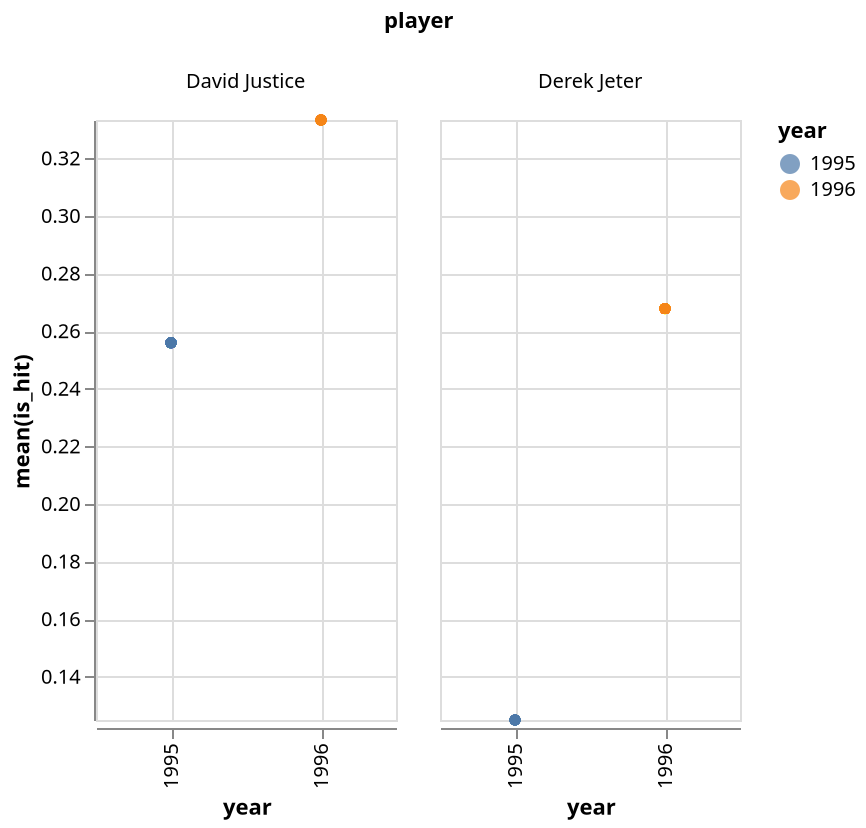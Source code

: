 {
  "$schema": "https://vega.github.io/schema/vega-lite/v5.json",
  "meta": {
    "axes": true,
    "description": "Plot mean is_hit of each group"
  },
  "data": {
    "values": [
      {
        "gemini_id": 1,
        "player": "David Justice",
        "year": "1995",
        "datamations_x": 1,
        "datamations_y": 0.256,
        "datamations_y_tooltip": 0.256
      },
      {
        "gemini_id": 2,
        "player": "David Justice",
        "year": "1995",
        "datamations_x": 1,
        "datamations_y": 0.256,
        "datamations_y_tooltip": 0.256
      },
      {
        "gemini_id": 3,
        "player": "David Justice",
        "year": "1995",
        "datamations_x": 1,
        "datamations_y": 0.256,
        "datamations_y_tooltip": 0.256
      },
      {
        "gemini_id": 4,
        "player": "David Justice",
        "year": "1995",
        "datamations_x": 1,
        "datamations_y": 0.256,
        "datamations_y_tooltip": 0.256
      },
      {
        "gemini_id": 5,
        "player": "David Justice",
        "year": "1995",
        "datamations_x": 1,
        "datamations_y": 0.256,
        "datamations_y_tooltip": 0.256
      },
      {
        "gemini_id": 6,
        "player": "David Justice",
        "year": "1995",
        "datamations_x": 1,
        "datamations_y": 0.256,
        "datamations_y_tooltip": 0.256
      },
      {
        "gemini_id": 7,
        "player": "David Justice",
        "year": "1995",
        "datamations_x": 1,
        "datamations_y": 0.256,
        "datamations_y_tooltip": 0.256
      },
      {
        "gemini_id": 8,
        "player": "David Justice",
        "year": "1995",
        "datamations_x": 1,
        "datamations_y": 0.256,
        "datamations_y_tooltip": 0.256
      },
      {
        "gemini_id": 9,
        "player": "David Justice",
        "year": "1995",
        "datamations_x": 1,
        "datamations_y": 0.256,
        "datamations_y_tooltip": 0.256
      },
      {
        "gemini_id": 10,
        "player": "David Justice",
        "year": "1995",
        "datamations_x": 1,
        "datamations_y": 0.256,
        "datamations_y_tooltip": 0.256
      },
      {
        "gemini_id": 11,
        "player": "David Justice",
        "year": "1995",
        "datamations_x": 1,
        "datamations_y": 0.256,
        "datamations_y_tooltip": 0.256
      },
      {
        "gemini_id": 12,
        "player": "David Justice",
        "year": "1995",
        "datamations_x": 1,
        "datamations_y": 0.256,
        "datamations_y_tooltip": 0.256
      },
      {
        "gemini_id": 13,
        "player": "David Justice",
        "year": "1995",
        "datamations_x": 1,
        "datamations_y": 0.256,
        "datamations_y_tooltip": 0.256
      },
      {
        "gemini_id": 14,
        "player": "David Justice",
        "year": "1995",
        "datamations_x": 1,
        "datamations_y": 0.256,
        "datamations_y_tooltip": 0.256
      },
      {
        "gemini_id": 15,
        "player": "David Justice",
        "year": "1995",
        "datamations_x": 1,
        "datamations_y": 0.256,
        "datamations_y_tooltip": 0.256
      },
      {
        "gemini_id": 16,
        "player": "David Justice",
        "year": "1995",
        "datamations_x": 1,
        "datamations_y": 0.256,
        "datamations_y_tooltip": 0.256
      },
      {
        "gemini_id": 17,
        "player": "David Justice",
        "year": "1995",
        "datamations_x": 1,
        "datamations_y": 0.256,
        "datamations_y_tooltip": 0.256
      },
      {
        "gemini_id": 18,
        "player": "David Justice",
        "year": "1995",
        "datamations_x": 1,
        "datamations_y": 0.256,
        "datamations_y_tooltip": 0.256
      },
      {
        "gemini_id": 19,
        "player": "David Justice",
        "year": "1995",
        "datamations_x": 1,
        "datamations_y": 0.256,
        "datamations_y_tooltip": 0.256
      },
      {
        "gemini_id": 20,
        "player": "David Justice",
        "year": "1995",
        "datamations_x": 1,
        "datamations_y": 0.256,
        "datamations_y_tooltip": 0.256
      },
      {
        "gemini_id": 21,
        "player": "David Justice",
        "year": "1995",
        "datamations_x": 1,
        "datamations_y": 0.256,
        "datamations_y_tooltip": 0.256
      },
      {
        "gemini_id": 22,
        "player": "David Justice",
        "year": "1995",
        "datamations_x": 1,
        "datamations_y": 0.256,
        "datamations_y_tooltip": 0.256
      },
      {
        "gemini_id": 23,
        "player": "David Justice",
        "year": "1995",
        "datamations_x": 1,
        "datamations_y": 0.256,
        "datamations_y_tooltip": 0.256
      },
      {
        "gemini_id": 24,
        "player": "David Justice",
        "year": "1995",
        "datamations_x": 1,
        "datamations_y": 0.256,
        "datamations_y_tooltip": 0.256
      },
      {
        "gemini_id": 25,
        "player": "David Justice",
        "year": "1995",
        "datamations_x": 1,
        "datamations_y": 0.256,
        "datamations_y_tooltip": 0.256
      },
      {
        "gemini_id": 26,
        "player": "David Justice",
        "year": "1995",
        "datamations_x": 1,
        "datamations_y": 0.256,
        "datamations_y_tooltip": 0.256
      },
      {
        "gemini_id": 27,
        "player": "David Justice",
        "year": "1995",
        "datamations_x": 1,
        "datamations_y": 0.256,
        "datamations_y_tooltip": 0.256
      },
      {
        "gemini_id": 28,
        "player": "David Justice",
        "year": "1995",
        "datamations_x": 1,
        "datamations_y": 0.256,
        "datamations_y_tooltip": 0.256
      },
      {
        "gemini_id": 29,
        "player": "David Justice",
        "year": "1995",
        "datamations_x": 1,
        "datamations_y": 0.256,
        "datamations_y_tooltip": 0.256
      },
      {
        "gemini_id": 30,
        "player": "David Justice",
        "year": "1995",
        "datamations_x": 1,
        "datamations_y": 0.256,
        "datamations_y_tooltip": 0.256
      },
      {
        "gemini_id": 31,
        "player": "David Justice",
        "year": "1995",
        "datamations_x": 1,
        "datamations_y": 0.256,
        "datamations_y_tooltip": 0.256
      },
      {
        "gemini_id": 32,
        "player": "David Justice",
        "year": "1995",
        "datamations_x": 1,
        "datamations_y": 0.256,
        "datamations_y_tooltip": 0.256
      },
      {
        "gemini_id": 33,
        "player": "David Justice",
        "year": "1995",
        "datamations_x": 1,
        "datamations_y": 0.256,
        "datamations_y_tooltip": 0.256
      },
      {
        "gemini_id": 34,
        "player": "David Justice",
        "year": "1995",
        "datamations_x": 1,
        "datamations_y": 0.256,
        "datamations_y_tooltip": 0.256
      },
      {
        "gemini_id": 35,
        "player": "David Justice",
        "year": "1995",
        "datamations_x": 1,
        "datamations_y": 0.256,
        "datamations_y_tooltip": 0.256
      },
      {
        "gemini_id": 36,
        "player": "David Justice",
        "year": "1995",
        "datamations_x": 1,
        "datamations_y": 0.256,
        "datamations_y_tooltip": 0.256
      },
      {
        "gemini_id": 37,
        "player": "David Justice",
        "year": "1995",
        "datamations_x": 1,
        "datamations_y": 0.256,
        "datamations_y_tooltip": 0.256
      },
      {
        "gemini_id": 38,
        "player": "David Justice",
        "year": "1995",
        "datamations_x": 1,
        "datamations_y": 0.256,
        "datamations_y_tooltip": 0.256
      },
      {
        "gemini_id": 39,
        "player": "David Justice",
        "year": "1995",
        "datamations_x": 1,
        "datamations_y": 0.256,
        "datamations_y_tooltip": 0.256
      },
      {
        "gemini_id": 40,
        "player": "David Justice",
        "year": "1995",
        "datamations_x": 1,
        "datamations_y": 0.256,
        "datamations_y_tooltip": 0.256
      },
      {
        "gemini_id": 41,
        "player": "David Justice",
        "year": "1995",
        "datamations_x": 1,
        "datamations_y": 0.256,
        "datamations_y_tooltip": 0.256
      },
      {
        "gemini_id": 42,
        "player": "David Justice",
        "year": "1995",
        "datamations_x": 1,
        "datamations_y": 0.256,
        "datamations_y_tooltip": 0.256
      },
      {
        "gemini_id": 43,
        "player": "David Justice",
        "year": "1995",
        "datamations_x": 1,
        "datamations_y": 0.256,
        "datamations_y_tooltip": 0.256
      },
      {
        "gemini_id": 44,
        "player": "David Justice",
        "year": "1995",
        "datamations_x": 1,
        "datamations_y": 0.256,
        "datamations_y_tooltip": 0.256
      },
      {
        "gemini_id": 45,
        "player": "David Justice",
        "year": "1995",
        "datamations_x": 1,
        "datamations_y": 0.256,
        "datamations_y_tooltip": 0.256
      },
      {
        "gemini_id": 46,
        "player": "David Justice",
        "year": "1995",
        "datamations_x": 1,
        "datamations_y": 0.256,
        "datamations_y_tooltip": 0.256
      },
      {
        "gemini_id": 47,
        "player": "David Justice",
        "year": "1995",
        "datamations_x": 1,
        "datamations_y": 0.256,
        "datamations_y_tooltip": 0.256
      },
      {
        "gemini_id": 48,
        "player": "David Justice",
        "year": "1995",
        "datamations_x": 1,
        "datamations_y": 0.256,
        "datamations_y_tooltip": 0.256
      },
      {
        "gemini_id": 49,
        "player": "David Justice",
        "year": "1995",
        "datamations_x": 1,
        "datamations_y": 0.256,
        "datamations_y_tooltip": 0.256
      },
      {
        "gemini_id": 50,
        "player": "David Justice",
        "year": "1995",
        "datamations_x": 1,
        "datamations_y": 0.256,
        "datamations_y_tooltip": 0.256
      },
      {
        "gemini_id": 51,
        "player": "David Justice",
        "year": "1995",
        "datamations_x": 1,
        "datamations_y": 0.256,
        "datamations_y_tooltip": 0.256
      },
      {
        "gemini_id": 52,
        "player": "David Justice",
        "year": "1995",
        "datamations_x": 1,
        "datamations_y": 0.256,
        "datamations_y_tooltip": 0.256
      },
      {
        "gemini_id": 53,
        "player": "David Justice",
        "year": "1995",
        "datamations_x": 1,
        "datamations_y": 0.256,
        "datamations_y_tooltip": 0.256
      },
      {
        "gemini_id": 54,
        "player": "David Justice",
        "year": "1995",
        "datamations_x": 1,
        "datamations_y": 0.256,
        "datamations_y_tooltip": 0.256
      },
      {
        "gemini_id": 55,
        "player": "David Justice",
        "year": "1995",
        "datamations_x": 1,
        "datamations_y": 0.256,
        "datamations_y_tooltip": 0.256
      },
      {
        "gemini_id": 56,
        "player": "David Justice",
        "year": "1995",
        "datamations_x": 1,
        "datamations_y": 0.256,
        "datamations_y_tooltip": 0.256
      },
      {
        "gemini_id": 57,
        "player": "David Justice",
        "year": "1995",
        "datamations_x": 1,
        "datamations_y": 0.256,
        "datamations_y_tooltip": 0.256
      },
      {
        "gemini_id": 58,
        "player": "David Justice",
        "year": "1995",
        "datamations_x": 1,
        "datamations_y": 0.256,
        "datamations_y_tooltip": 0.256
      },
      {
        "gemini_id": 59,
        "player": "David Justice",
        "year": "1995",
        "datamations_x": 1,
        "datamations_y": 0.256,
        "datamations_y_tooltip": 0.256
      },
      {
        "gemini_id": 60,
        "player": "David Justice",
        "year": "1995",
        "datamations_x": 1,
        "datamations_y": 0.256,
        "datamations_y_tooltip": 0.256
      },
      {
        "gemini_id": 61,
        "player": "David Justice",
        "year": "1995",
        "datamations_x": 1,
        "datamations_y": 0.256,
        "datamations_y_tooltip": 0.256
      },
      {
        "gemini_id": 62,
        "player": "David Justice",
        "year": "1995",
        "datamations_x": 1,
        "datamations_y": 0.256,
        "datamations_y_tooltip": 0.256
      },
      {
        "gemini_id": 63,
        "player": "David Justice",
        "year": "1995",
        "datamations_x": 1,
        "datamations_y": 0.256,
        "datamations_y_tooltip": 0.256
      },
      {
        "gemini_id": 64,
        "player": "David Justice",
        "year": "1995",
        "datamations_x": 1,
        "datamations_y": 0.256,
        "datamations_y_tooltip": 0.256
      },
      {
        "gemini_id": 65,
        "player": "David Justice",
        "year": "1995",
        "datamations_x": 1,
        "datamations_y": 0.256,
        "datamations_y_tooltip": 0.256
      },
      {
        "gemini_id": 66,
        "player": "David Justice",
        "year": "1995",
        "datamations_x": 1,
        "datamations_y": 0.256,
        "datamations_y_tooltip": 0.256
      },
      {
        "gemini_id": 67,
        "player": "David Justice",
        "year": "1995",
        "datamations_x": 1,
        "datamations_y": 0.256,
        "datamations_y_tooltip": 0.256
      },
      {
        "gemini_id": 68,
        "player": "David Justice",
        "year": "1995",
        "datamations_x": 1,
        "datamations_y": 0.256,
        "datamations_y_tooltip": 0.256
      },
      {
        "gemini_id": 69,
        "player": "David Justice",
        "year": "1995",
        "datamations_x": 1,
        "datamations_y": 0.256,
        "datamations_y_tooltip": 0.256
      },
      {
        "gemini_id": 70,
        "player": "David Justice",
        "year": "1995",
        "datamations_x": 1,
        "datamations_y": 0.256,
        "datamations_y_tooltip": 0.256
      },
      {
        "gemini_id": 71,
        "player": "David Justice",
        "year": "1995",
        "datamations_x": 1,
        "datamations_y": 0.256,
        "datamations_y_tooltip": 0.256
      },
      {
        "gemini_id": 72,
        "player": "David Justice",
        "year": "1995",
        "datamations_x": 1,
        "datamations_y": 0.256,
        "datamations_y_tooltip": 0.256
      },
      {
        "gemini_id": 73,
        "player": "David Justice",
        "year": "1995",
        "datamations_x": 1,
        "datamations_y": 0.256,
        "datamations_y_tooltip": 0.256
      },
      {
        "gemini_id": 74,
        "player": "David Justice",
        "year": "1995",
        "datamations_x": 1,
        "datamations_y": 0.256,
        "datamations_y_tooltip": 0.256
      },
      {
        "gemini_id": 75,
        "player": "David Justice",
        "year": "1995",
        "datamations_x": 1,
        "datamations_y": 0.256,
        "datamations_y_tooltip": 0.256
      },
      {
        "gemini_id": 76,
        "player": "David Justice",
        "year": "1995",
        "datamations_x": 1,
        "datamations_y": 0.256,
        "datamations_y_tooltip": 0.256
      },
      {
        "gemini_id": 77,
        "player": "David Justice",
        "year": "1995",
        "datamations_x": 1,
        "datamations_y": 0.256,
        "datamations_y_tooltip": 0.256
      },
      {
        "gemini_id": 78,
        "player": "David Justice",
        "year": "1995",
        "datamations_x": 1,
        "datamations_y": 0.256,
        "datamations_y_tooltip": 0.256
      },
      {
        "gemini_id": 79,
        "player": "David Justice",
        "year": "1995",
        "datamations_x": 1,
        "datamations_y": 0.256,
        "datamations_y_tooltip": 0.256
      },
      {
        "gemini_id": 80,
        "player": "David Justice",
        "year": "1995",
        "datamations_x": 1,
        "datamations_y": 0.256,
        "datamations_y_tooltip": 0.256
      },
      {
        "gemini_id": 81,
        "player": "David Justice",
        "year": "1995",
        "datamations_x": 1,
        "datamations_y": 0.256,
        "datamations_y_tooltip": 0.256
      },
      {
        "gemini_id": 82,
        "player": "David Justice",
        "year": "1995",
        "datamations_x": 1,
        "datamations_y": 0.256,
        "datamations_y_tooltip": 0.256
      },
      {
        "gemini_id": 83,
        "player": "David Justice",
        "year": "1995",
        "datamations_x": 1,
        "datamations_y": 0.256,
        "datamations_y_tooltip": 0.256
      },
      {
        "gemini_id": 84,
        "player": "David Justice",
        "year": "1995",
        "datamations_x": 1,
        "datamations_y": 0.256,
        "datamations_y_tooltip": 0.256
      },
      {
        "gemini_id": 85,
        "player": "David Justice",
        "year": "1995",
        "datamations_x": 1,
        "datamations_y": 0.256,
        "datamations_y_tooltip": 0.256
      },
      {
        "gemini_id": 86,
        "player": "David Justice",
        "year": "1995",
        "datamations_x": 1,
        "datamations_y": 0.256,
        "datamations_y_tooltip": 0.256
      },
      {
        "gemini_id": 87,
        "player": "David Justice",
        "year": "1995",
        "datamations_x": 1,
        "datamations_y": 0.256,
        "datamations_y_tooltip": 0.256
      },
      {
        "gemini_id": 88,
        "player": "David Justice",
        "year": "1995",
        "datamations_x": 1,
        "datamations_y": 0.256,
        "datamations_y_tooltip": 0.256
      },
      {
        "gemini_id": 89,
        "player": "David Justice",
        "year": "1995",
        "datamations_x": 1,
        "datamations_y": 0.256,
        "datamations_y_tooltip": 0.256
      },
      {
        "gemini_id": 90,
        "player": "David Justice",
        "year": "1995",
        "datamations_x": 1,
        "datamations_y": 0.256,
        "datamations_y_tooltip": 0.256
      },
      {
        "gemini_id": 91,
        "player": "David Justice",
        "year": "1995",
        "datamations_x": 1,
        "datamations_y": 0.256,
        "datamations_y_tooltip": 0.256
      },
      {
        "gemini_id": 92,
        "player": "David Justice",
        "year": "1995",
        "datamations_x": 1,
        "datamations_y": 0.256,
        "datamations_y_tooltip": 0.256
      },
      {
        "gemini_id": 93,
        "player": "David Justice",
        "year": "1995",
        "datamations_x": 1,
        "datamations_y": 0.256,
        "datamations_y_tooltip": 0.256
      },
      {
        "gemini_id": 94,
        "player": "David Justice",
        "year": "1995",
        "datamations_x": 1,
        "datamations_y": 0.256,
        "datamations_y_tooltip": 0.256
      },
      {
        "gemini_id": 95,
        "player": "David Justice",
        "year": "1995",
        "datamations_x": 1,
        "datamations_y": 0.256,
        "datamations_y_tooltip": 0.256
      },
      {
        "gemini_id": 96,
        "player": "David Justice",
        "year": "1995",
        "datamations_x": 1,
        "datamations_y": 0.256,
        "datamations_y_tooltip": 0.256
      },
      {
        "gemini_id": 97,
        "player": "David Justice",
        "year": "1995",
        "datamations_x": 1,
        "datamations_y": 0.256,
        "datamations_y_tooltip": 0.256
      },
      {
        "gemini_id": 98,
        "player": "David Justice",
        "year": "1995",
        "datamations_x": 1,
        "datamations_y": 0.256,
        "datamations_y_tooltip": 0.256
      },
      {
        "gemini_id": 99,
        "player": "David Justice",
        "year": "1995",
        "datamations_x": 1,
        "datamations_y": 0.256,
        "datamations_y_tooltip": 0.256
      },
      {
        "gemini_id": 100,
        "player": "David Justice",
        "year": "1995",
        "datamations_x": 1,
        "datamations_y": 0.256,
        "datamations_y_tooltip": 0.256
      },
      {
        "gemini_id": 101,
        "player": "David Justice",
        "year": "1995",
        "datamations_x": 1,
        "datamations_y": 0.256,
        "datamations_y_tooltip": 0.256
      },
      {
        "gemini_id": 102,
        "player": "David Justice",
        "year": "1995",
        "datamations_x": 1,
        "datamations_y": 0.256,
        "datamations_y_tooltip": 0.256
      },
      {
        "gemini_id": 103,
        "player": "David Justice",
        "year": "1995",
        "datamations_x": 1,
        "datamations_y": 0.256,
        "datamations_y_tooltip": 0.256
      },
      {
        "gemini_id": 104,
        "player": "David Justice",
        "year": "1995",
        "datamations_x": 1,
        "datamations_y": 0.256,
        "datamations_y_tooltip": 0.256
      },
      {
        "gemini_id": 105,
        "player": "David Justice",
        "year": "1995",
        "datamations_x": 1,
        "datamations_y": 0.256,
        "datamations_y_tooltip": 0.256
      },
      {
        "gemini_id": 106,
        "player": "David Justice",
        "year": "1995",
        "datamations_x": 1,
        "datamations_y": 0.256,
        "datamations_y_tooltip": 0.256
      },
      {
        "gemini_id": 107,
        "player": "David Justice",
        "year": "1995",
        "datamations_x": 1,
        "datamations_y": 0.256,
        "datamations_y_tooltip": 0.256
      },
      {
        "gemini_id": 108,
        "player": "David Justice",
        "year": "1995",
        "datamations_x": 1,
        "datamations_y": 0.256,
        "datamations_y_tooltip": 0.256
      },
      {
        "gemini_id": 109,
        "player": "David Justice",
        "year": "1995",
        "datamations_x": 1,
        "datamations_y": 0.256,
        "datamations_y_tooltip": 0.256
      },
      {
        "gemini_id": 110,
        "player": "David Justice",
        "year": "1995",
        "datamations_x": 1,
        "datamations_y": 0.256,
        "datamations_y_tooltip": 0.256
      },
      {
        "gemini_id": 111,
        "player": "David Justice",
        "year": "1995",
        "datamations_x": 1,
        "datamations_y": 0.256,
        "datamations_y_tooltip": 0.256
      },
      {
        "gemini_id": 112,
        "player": "David Justice",
        "year": "1995",
        "datamations_x": 1,
        "datamations_y": 0.256,
        "datamations_y_tooltip": 0.256
      },
      {
        "gemini_id": 113,
        "player": "David Justice",
        "year": "1995",
        "datamations_x": 1,
        "datamations_y": 0.256,
        "datamations_y_tooltip": 0.256
      },
      {
        "gemini_id": 114,
        "player": "David Justice",
        "year": "1995",
        "datamations_x": 1,
        "datamations_y": 0.256,
        "datamations_y_tooltip": 0.256
      },
      {
        "gemini_id": 115,
        "player": "David Justice",
        "year": "1995",
        "datamations_x": 1,
        "datamations_y": 0.256,
        "datamations_y_tooltip": 0.256
      },
      {
        "gemini_id": 116,
        "player": "David Justice",
        "year": "1995",
        "datamations_x": 1,
        "datamations_y": 0.256,
        "datamations_y_tooltip": 0.256
      },
      {
        "gemini_id": 117,
        "player": "David Justice",
        "year": "1995",
        "datamations_x": 1,
        "datamations_y": 0.256,
        "datamations_y_tooltip": 0.256
      },
      {
        "gemini_id": 118,
        "player": "David Justice",
        "year": "1995",
        "datamations_x": 1,
        "datamations_y": 0.256,
        "datamations_y_tooltip": 0.256
      },
      {
        "gemini_id": 119,
        "player": "David Justice",
        "year": "1995",
        "datamations_x": 1,
        "datamations_y": 0.256,
        "datamations_y_tooltip": 0.256
      },
      {
        "gemini_id": 120,
        "player": "David Justice",
        "year": "1995",
        "datamations_x": 1,
        "datamations_y": 0.256,
        "datamations_y_tooltip": 0.256
      },
      {
        "gemini_id": 121,
        "player": "David Justice",
        "year": "1995",
        "datamations_x": 1,
        "datamations_y": 0.256,
        "datamations_y_tooltip": 0.256
      },
      {
        "gemini_id": 122,
        "player": "David Justice",
        "year": "1995",
        "datamations_x": 1,
        "datamations_y": 0.256,
        "datamations_y_tooltip": 0.256
      },
      {
        "gemini_id": 123,
        "player": "David Justice",
        "year": "1995",
        "datamations_x": 1,
        "datamations_y": 0.256,
        "datamations_y_tooltip": 0.256
      },
      {
        "gemini_id": 124,
        "player": "David Justice",
        "year": "1995",
        "datamations_x": 1,
        "datamations_y": 0.256,
        "datamations_y_tooltip": 0.256
      },
      {
        "gemini_id": 125,
        "player": "David Justice",
        "year": "1995",
        "datamations_x": 1,
        "datamations_y": 0.256,
        "datamations_y_tooltip": 0.256
      },
      {
        "gemini_id": 126,
        "player": "David Justice",
        "year": "1996",
        "datamations_x": 2,
        "datamations_y": 0.333333333333333,
        "datamations_y_tooltip": 0.333333333333333
      },
      {
        "gemini_id": 127,
        "player": "David Justice",
        "year": "1996",
        "datamations_x": 2,
        "datamations_y": 0.333333333333333,
        "datamations_y_tooltip": 0.333333333333333
      },
      {
        "gemini_id": 128,
        "player": "David Justice",
        "year": "1996",
        "datamations_x": 2,
        "datamations_y": 0.333333333333333,
        "datamations_y_tooltip": 0.333333333333333
      },
      {
        "gemini_id": 129,
        "player": "David Justice",
        "year": "1996",
        "datamations_x": 2,
        "datamations_y": 0.333333333333333,
        "datamations_y_tooltip": 0.333333333333333
      },
      {
        "gemini_id": 130,
        "player": "David Justice",
        "year": "1996",
        "datamations_x": 2,
        "datamations_y": 0.333333333333333,
        "datamations_y_tooltip": 0.333333333333333
      },
      {
        "gemini_id": 131,
        "player": "David Justice",
        "year": "1996",
        "datamations_x": 2,
        "datamations_y": 0.333333333333333,
        "datamations_y_tooltip": 0.333333333333333
      },
      {
        "gemini_id": 132,
        "player": "David Justice",
        "year": "1996",
        "datamations_x": 2,
        "datamations_y": 0.333333333333333,
        "datamations_y_tooltip": 0.333333333333333
      },
      {
        "gemini_id": 133,
        "player": "David Justice",
        "year": "1996",
        "datamations_x": 2,
        "datamations_y": 0.333333333333333,
        "datamations_y_tooltip": 0.333333333333333
      },
      {
        "gemini_id": 134,
        "player": "David Justice",
        "year": "1996",
        "datamations_x": 2,
        "datamations_y": 0.333333333333333,
        "datamations_y_tooltip": 0.333333333333333
      },
      {
        "gemini_id": 135,
        "player": "David Justice",
        "year": "1996",
        "datamations_x": 2,
        "datamations_y": 0.333333333333333,
        "datamations_y_tooltip": 0.333333333333333
      },
      {
        "gemini_id": 136,
        "player": "David Justice",
        "year": "1996",
        "datamations_x": 2,
        "datamations_y": 0.333333333333333,
        "datamations_y_tooltip": 0.333333333333333
      },
      {
        "gemini_id": 137,
        "player": "David Justice",
        "year": "1996",
        "datamations_x": 2,
        "datamations_y": 0.333333333333333,
        "datamations_y_tooltip": 0.333333333333333
      },
      {
        "gemini_id": 138,
        "player": "David Justice",
        "year": "1996",
        "datamations_x": 2,
        "datamations_y": 0.333333333333333,
        "datamations_y_tooltip": 0.333333333333333
      },
      {
        "gemini_id": 139,
        "player": "David Justice",
        "year": "1996",
        "datamations_x": 2,
        "datamations_y": 0.333333333333333,
        "datamations_y_tooltip": 0.333333333333333
      },
      {
        "gemini_id": 140,
        "player": "David Justice",
        "year": "1996",
        "datamations_x": 2,
        "datamations_y": 0.333333333333333,
        "datamations_y_tooltip": 0.333333333333333
      },
      {
        "gemini_id": 141,
        "player": "David Justice",
        "year": "1996",
        "datamations_x": 2,
        "datamations_y": 0.333333333333333,
        "datamations_y_tooltip": 0.333333333333333
      },
      {
        "gemini_id": 142,
        "player": "David Justice",
        "year": "1996",
        "datamations_x": 2,
        "datamations_y": 0.333333333333333,
        "datamations_y_tooltip": 0.333333333333333
      },
      {
        "gemini_id": 143,
        "player": "David Justice",
        "year": "1996",
        "datamations_x": 2,
        "datamations_y": 0.333333333333333,
        "datamations_y_tooltip": 0.333333333333333
      },
      {
        "gemini_id": 144,
        "player": "David Justice",
        "year": "1996",
        "datamations_x": 2,
        "datamations_y": 0.333333333333333,
        "datamations_y_tooltip": 0.333333333333333
      },
      {
        "gemini_id": 145,
        "player": "David Justice",
        "year": "1996",
        "datamations_x": 2,
        "datamations_y": 0.333333333333333,
        "datamations_y_tooltip": 0.333333333333333
      },
      {
        "gemini_id": 146,
        "player": "David Justice",
        "year": "1996",
        "datamations_x": 2,
        "datamations_y": 0.333333333333333,
        "datamations_y_tooltip": 0.333333333333333
      },
      {
        "gemini_id": 147,
        "player": "David Justice",
        "year": "1996",
        "datamations_x": 2,
        "datamations_y": 0.333333333333333,
        "datamations_y_tooltip": 0.333333333333333
      },
      {
        "gemini_id": 148,
        "player": "David Justice",
        "year": "1996",
        "datamations_x": 2,
        "datamations_y": 0.333333333333333,
        "datamations_y_tooltip": 0.333333333333333
      },
      {
        "gemini_id": 149,
        "player": "David Justice",
        "year": "1996",
        "datamations_x": 2,
        "datamations_y": 0.333333333333333,
        "datamations_y_tooltip": 0.333333333333333
      },
      {
        "gemini_id": 150,
        "player": "David Justice",
        "year": "1996",
        "datamations_x": 2,
        "datamations_y": 0.333333333333333,
        "datamations_y_tooltip": 0.333333333333333
      },
      {
        "gemini_id": 151,
        "player": "David Justice",
        "year": "1996",
        "datamations_x": 2,
        "datamations_y": 0.333333333333333,
        "datamations_y_tooltip": 0.333333333333333
      },
      {
        "gemini_id": 152,
        "player": "David Justice",
        "year": "1996",
        "datamations_x": 2,
        "datamations_y": 0.333333333333333,
        "datamations_y_tooltip": 0.333333333333333
      },
      {
        "gemini_id": 153,
        "player": "David Justice",
        "year": "1996",
        "datamations_x": 2,
        "datamations_y": 0.333333333333333,
        "datamations_y_tooltip": 0.333333333333333
      },
      {
        "gemini_id": 154,
        "player": "David Justice",
        "year": "1996",
        "datamations_x": 2,
        "datamations_y": 0.333333333333333,
        "datamations_y_tooltip": 0.333333333333333
      },
      {
        "gemini_id": 155,
        "player": "David Justice",
        "year": "1996",
        "datamations_x": 2,
        "datamations_y": 0.333333333333333,
        "datamations_y_tooltip": 0.333333333333333
      },
      {
        "gemini_id": 156,
        "player": "David Justice",
        "year": "1996",
        "datamations_x": 2,
        "datamations_y": 0.333333333333333,
        "datamations_y_tooltip": 0.333333333333333
      },
      {
        "gemini_id": 157,
        "player": "David Justice",
        "year": "1996",
        "datamations_x": 2,
        "datamations_y": 0.333333333333333,
        "datamations_y_tooltip": 0.333333333333333
      },
      {
        "gemini_id": 158,
        "player": "David Justice",
        "year": "1996",
        "datamations_x": 2,
        "datamations_y": 0.333333333333333,
        "datamations_y_tooltip": 0.333333333333333
      },
      {
        "gemini_id": 159,
        "player": "David Justice",
        "year": "1996",
        "datamations_x": 2,
        "datamations_y": 0.333333333333333,
        "datamations_y_tooltip": 0.333333333333333
      },
      {
        "gemini_id": 160,
        "player": "David Justice",
        "year": "1996",
        "datamations_x": 2,
        "datamations_y": 0.333333333333333,
        "datamations_y_tooltip": 0.333333333333333
      },
      {
        "gemini_id": 161,
        "player": "David Justice",
        "year": "1996",
        "datamations_x": 2,
        "datamations_y": 0.333333333333333,
        "datamations_y_tooltip": 0.333333333333333
      },
      {
        "gemini_id": 162,
        "player": "David Justice",
        "year": "1996",
        "datamations_x": 2,
        "datamations_y": 0.333333333333333,
        "datamations_y_tooltip": 0.333333333333333
      },
      {
        "gemini_id": 163,
        "player": "David Justice",
        "year": "1996",
        "datamations_x": 2,
        "datamations_y": 0.333333333333333,
        "datamations_y_tooltip": 0.333333333333333
      },
      {
        "gemini_id": 164,
        "player": "David Justice",
        "year": "1996",
        "datamations_x": 2,
        "datamations_y": 0.333333333333333,
        "datamations_y_tooltip": 0.333333333333333
      },
      {
        "gemini_id": 165,
        "player": "David Justice",
        "year": "1996",
        "datamations_x": 2,
        "datamations_y": 0.333333333333333,
        "datamations_y_tooltip": 0.333333333333333
      },
      {
        "gemini_id": 166,
        "player": "David Justice",
        "year": "1996",
        "datamations_x": 2,
        "datamations_y": 0.333333333333333,
        "datamations_y_tooltip": 0.333333333333333
      },
      {
        "gemini_id": 167,
        "player": "David Justice",
        "year": "1996",
        "datamations_x": 2,
        "datamations_y": 0.333333333333333,
        "datamations_y_tooltip": 0.333333333333333
      },
      {
        "gemini_id": 168,
        "player": "David Justice",
        "year": "1996",
        "datamations_x": 2,
        "datamations_y": 0.333333333333333,
        "datamations_y_tooltip": 0.333333333333333
      },
      {
        "gemini_id": 169,
        "player": "David Justice",
        "year": "1996",
        "datamations_x": 2,
        "datamations_y": 0.333333333333333,
        "datamations_y_tooltip": 0.333333333333333
      },
      {
        "gemini_id": 170,
        "player": "David Justice",
        "year": "1996",
        "datamations_x": 2,
        "datamations_y": 0.333333333333333,
        "datamations_y_tooltip": 0.333333333333333
      },
      {
        "gemini_id": 171,
        "player": "Derek Jeter",
        "year": "1995",
        "datamations_x": 1,
        "datamations_y": 0.125,
        "datamations_y_tooltip": 0.125
      },
      {
        "gemini_id": 172,
        "player": "Derek Jeter",
        "year": "1995",
        "datamations_x": 1,
        "datamations_y": 0.125,
        "datamations_y_tooltip": 0.125
      },
      {
        "gemini_id": 173,
        "player": "Derek Jeter",
        "year": "1995",
        "datamations_x": 1,
        "datamations_y": 0.125,
        "datamations_y_tooltip": 0.125
      },
      {
        "gemini_id": 174,
        "player": "Derek Jeter",
        "year": "1995",
        "datamations_x": 1,
        "datamations_y": 0.125,
        "datamations_y_tooltip": 0.125
      },
      {
        "gemini_id": 175,
        "player": "Derek Jeter",
        "year": "1995",
        "datamations_x": 1,
        "datamations_y": 0.125,
        "datamations_y_tooltip": 0.125
      },
      {
        "gemini_id": 176,
        "player": "Derek Jeter",
        "year": "1995",
        "datamations_x": 1,
        "datamations_y": 0.125,
        "datamations_y_tooltip": 0.125
      },
      {
        "gemini_id": 177,
        "player": "Derek Jeter",
        "year": "1995",
        "datamations_x": 1,
        "datamations_y": 0.125,
        "datamations_y_tooltip": 0.125
      },
      {
        "gemini_id": 178,
        "player": "Derek Jeter",
        "year": "1995",
        "datamations_x": 1,
        "datamations_y": 0.125,
        "datamations_y_tooltip": 0.125
      },
      {
        "gemini_id": 179,
        "player": "Derek Jeter",
        "year": "1995",
        "datamations_x": 1,
        "datamations_y": 0.125,
        "datamations_y_tooltip": 0.125
      },
      {
        "gemini_id": 180,
        "player": "Derek Jeter",
        "year": "1995",
        "datamations_x": 1,
        "datamations_y": 0.125,
        "datamations_y_tooltip": 0.125
      },
      {
        "gemini_id": 181,
        "player": "Derek Jeter",
        "year": "1995",
        "datamations_x": 1,
        "datamations_y": 0.125,
        "datamations_y_tooltip": 0.125
      },
      {
        "gemini_id": 182,
        "player": "Derek Jeter",
        "year": "1995",
        "datamations_x": 1,
        "datamations_y": 0.125,
        "datamations_y_tooltip": 0.125
      },
      {
        "gemini_id": 183,
        "player": "Derek Jeter",
        "year": "1995",
        "datamations_x": 1,
        "datamations_y": 0.125,
        "datamations_y_tooltip": 0.125
      },
      {
        "gemini_id": 184,
        "player": "Derek Jeter",
        "year": "1995",
        "datamations_x": 1,
        "datamations_y": 0.125,
        "datamations_y_tooltip": 0.125
      },
      {
        "gemini_id": 185,
        "player": "Derek Jeter",
        "year": "1995",
        "datamations_x": 1,
        "datamations_y": 0.125,
        "datamations_y_tooltip": 0.125
      },
      {
        "gemini_id": 186,
        "player": "Derek Jeter",
        "year": "1995",
        "datamations_x": 1,
        "datamations_y": 0.125,
        "datamations_y_tooltip": 0.125
      },
      {
        "gemini_id": 187,
        "player": "Derek Jeter",
        "year": "1996",
        "datamations_x": 2,
        "datamations_y": 0.267857142857143,
        "datamations_y_tooltip": 0.267857142857143
      },
      {
        "gemini_id": 188,
        "player": "Derek Jeter",
        "year": "1996",
        "datamations_x": 2,
        "datamations_y": 0.267857142857143,
        "datamations_y_tooltip": 0.267857142857143
      },
      {
        "gemini_id": 189,
        "player": "Derek Jeter",
        "year": "1996",
        "datamations_x": 2,
        "datamations_y": 0.267857142857143,
        "datamations_y_tooltip": 0.267857142857143
      },
      {
        "gemini_id": 190,
        "player": "Derek Jeter",
        "year": "1996",
        "datamations_x": 2,
        "datamations_y": 0.267857142857143,
        "datamations_y_tooltip": 0.267857142857143
      },
      {
        "gemini_id": 191,
        "player": "Derek Jeter",
        "year": "1996",
        "datamations_x": 2,
        "datamations_y": 0.267857142857143,
        "datamations_y_tooltip": 0.267857142857143
      },
      {
        "gemini_id": 192,
        "player": "Derek Jeter",
        "year": "1996",
        "datamations_x": 2,
        "datamations_y": 0.267857142857143,
        "datamations_y_tooltip": 0.267857142857143
      },
      {
        "gemini_id": 193,
        "player": "Derek Jeter",
        "year": "1996",
        "datamations_x": 2,
        "datamations_y": 0.267857142857143,
        "datamations_y_tooltip": 0.267857142857143
      },
      {
        "gemini_id": 194,
        "player": "Derek Jeter",
        "year": "1996",
        "datamations_x": 2,
        "datamations_y": 0.267857142857143,
        "datamations_y_tooltip": 0.267857142857143
      },
      {
        "gemini_id": 195,
        "player": "Derek Jeter",
        "year": "1996",
        "datamations_x": 2,
        "datamations_y": 0.267857142857143,
        "datamations_y_tooltip": 0.267857142857143
      },
      {
        "gemini_id": 196,
        "player": "Derek Jeter",
        "year": "1996",
        "datamations_x": 2,
        "datamations_y": 0.267857142857143,
        "datamations_y_tooltip": 0.267857142857143
      },
      {
        "gemini_id": 197,
        "player": "Derek Jeter",
        "year": "1996",
        "datamations_x": 2,
        "datamations_y": 0.267857142857143,
        "datamations_y_tooltip": 0.267857142857143
      },
      {
        "gemini_id": 198,
        "player": "Derek Jeter",
        "year": "1996",
        "datamations_x": 2,
        "datamations_y": 0.267857142857143,
        "datamations_y_tooltip": 0.267857142857143
      },
      {
        "gemini_id": 199,
        "player": "Derek Jeter",
        "year": "1996",
        "datamations_x": 2,
        "datamations_y": 0.267857142857143,
        "datamations_y_tooltip": 0.267857142857143
      },
      {
        "gemini_id": 200,
        "player": "Derek Jeter",
        "year": "1996",
        "datamations_x": 2,
        "datamations_y": 0.267857142857143,
        "datamations_y_tooltip": 0.267857142857143
      },
      {
        "gemini_id": 201,
        "player": "Derek Jeter",
        "year": "1996",
        "datamations_x": 2,
        "datamations_y": 0.267857142857143,
        "datamations_y_tooltip": 0.267857142857143
      },
      {
        "gemini_id": 202,
        "player": "Derek Jeter",
        "year": "1996",
        "datamations_x": 2,
        "datamations_y": 0.267857142857143,
        "datamations_y_tooltip": 0.267857142857143
      },
      {
        "gemini_id": 203,
        "player": "Derek Jeter",
        "year": "1996",
        "datamations_x": 2,
        "datamations_y": 0.267857142857143,
        "datamations_y_tooltip": 0.267857142857143
      },
      {
        "gemini_id": 204,
        "player": "Derek Jeter",
        "year": "1996",
        "datamations_x": 2,
        "datamations_y": 0.267857142857143,
        "datamations_y_tooltip": 0.267857142857143
      },
      {
        "gemini_id": 205,
        "player": "Derek Jeter",
        "year": "1996",
        "datamations_x": 2,
        "datamations_y": 0.267857142857143,
        "datamations_y_tooltip": 0.267857142857143
      },
      {
        "gemini_id": 206,
        "player": "Derek Jeter",
        "year": "1996",
        "datamations_x": 2,
        "datamations_y": 0.267857142857143,
        "datamations_y_tooltip": 0.267857142857143
      },
      {
        "gemini_id": 207,
        "player": "Derek Jeter",
        "year": "1996",
        "datamations_x": 2,
        "datamations_y": 0.267857142857143,
        "datamations_y_tooltip": 0.267857142857143
      },
      {
        "gemini_id": 208,
        "player": "Derek Jeter",
        "year": "1996",
        "datamations_x": 2,
        "datamations_y": 0.267857142857143,
        "datamations_y_tooltip": 0.267857142857143
      },
      {
        "gemini_id": 209,
        "player": "Derek Jeter",
        "year": "1996",
        "datamations_x": 2,
        "datamations_y": 0.267857142857143,
        "datamations_y_tooltip": 0.267857142857143
      },
      {
        "gemini_id": 210,
        "player": "Derek Jeter",
        "year": "1996",
        "datamations_x": 2,
        "datamations_y": 0.267857142857143,
        "datamations_y_tooltip": 0.267857142857143
      },
      {
        "gemini_id": 211,
        "player": "Derek Jeter",
        "year": "1996",
        "datamations_x": 2,
        "datamations_y": 0.267857142857143,
        "datamations_y_tooltip": 0.267857142857143
      },
      {
        "gemini_id": 212,
        "player": "Derek Jeter",
        "year": "1996",
        "datamations_x": 2,
        "datamations_y": 0.267857142857143,
        "datamations_y_tooltip": 0.267857142857143
      },
      {
        "gemini_id": 213,
        "player": "Derek Jeter",
        "year": "1996",
        "datamations_x": 2,
        "datamations_y": 0.267857142857143,
        "datamations_y_tooltip": 0.267857142857143
      },
      {
        "gemini_id": 214,
        "player": "Derek Jeter",
        "year": "1996",
        "datamations_x": 2,
        "datamations_y": 0.267857142857143,
        "datamations_y_tooltip": 0.267857142857143
      },
      {
        "gemini_id": 215,
        "player": "Derek Jeter",
        "year": "1996",
        "datamations_x": 2,
        "datamations_y": 0.267857142857143,
        "datamations_y_tooltip": 0.267857142857143
      },
      {
        "gemini_id": 216,
        "player": "Derek Jeter",
        "year": "1996",
        "datamations_x": 2,
        "datamations_y": 0.267857142857143,
        "datamations_y_tooltip": 0.267857142857143
      },
      {
        "gemini_id": 217,
        "player": "Derek Jeter",
        "year": "1996",
        "datamations_x": 2,
        "datamations_y": 0.267857142857143,
        "datamations_y_tooltip": 0.267857142857143
      },
      {
        "gemini_id": 218,
        "player": "Derek Jeter",
        "year": "1996",
        "datamations_x": 2,
        "datamations_y": 0.267857142857143,
        "datamations_y_tooltip": 0.267857142857143
      },
      {
        "gemini_id": 219,
        "player": "Derek Jeter",
        "year": "1996",
        "datamations_x": 2,
        "datamations_y": 0.267857142857143,
        "datamations_y_tooltip": 0.267857142857143
      },
      {
        "gemini_id": 220,
        "player": "Derek Jeter",
        "year": "1996",
        "datamations_x": 2,
        "datamations_y": 0.267857142857143,
        "datamations_y_tooltip": 0.267857142857143
      },
      {
        "gemini_id": 221,
        "player": "Derek Jeter",
        "year": "1996",
        "datamations_x": 2,
        "datamations_y": 0.267857142857143,
        "datamations_y_tooltip": 0.267857142857143
      },
      {
        "gemini_id": 222,
        "player": "Derek Jeter",
        "year": "1996",
        "datamations_x": 2,
        "datamations_y": 0.267857142857143,
        "datamations_y_tooltip": 0.267857142857143
      },
      {
        "gemini_id": 223,
        "player": "Derek Jeter",
        "year": "1996",
        "datamations_x": 2,
        "datamations_y": 0.267857142857143,
        "datamations_y_tooltip": 0.267857142857143
      },
      {
        "gemini_id": 224,
        "player": "Derek Jeter",
        "year": "1996",
        "datamations_x": 2,
        "datamations_y": 0.267857142857143,
        "datamations_y_tooltip": 0.267857142857143
      },
      {
        "gemini_id": 225,
        "player": "Derek Jeter",
        "year": "1996",
        "datamations_x": 2,
        "datamations_y": 0.267857142857143,
        "datamations_y_tooltip": 0.267857142857143
      },
      {
        "gemini_id": 226,
        "player": "Derek Jeter",
        "year": "1996",
        "datamations_x": 2,
        "datamations_y": 0.267857142857143,
        "datamations_y_tooltip": 0.267857142857143
      },
      {
        "gemini_id": 227,
        "player": "Derek Jeter",
        "year": "1996",
        "datamations_x": 2,
        "datamations_y": 0.267857142857143,
        "datamations_y_tooltip": 0.267857142857143
      },
      {
        "gemini_id": 228,
        "player": "Derek Jeter",
        "year": "1996",
        "datamations_x": 2,
        "datamations_y": 0.267857142857143,
        "datamations_y_tooltip": 0.267857142857143
      },
      {
        "gemini_id": 229,
        "player": "Derek Jeter",
        "year": "1996",
        "datamations_x": 2,
        "datamations_y": 0.267857142857143,
        "datamations_y_tooltip": 0.267857142857143
      },
      {
        "gemini_id": 230,
        "player": "Derek Jeter",
        "year": "1996",
        "datamations_x": 2,
        "datamations_y": 0.267857142857143,
        "datamations_y_tooltip": 0.267857142857143
      },
      {
        "gemini_id": 231,
        "player": "Derek Jeter",
        "year": "1996",
        "datamations_x": 2,
        "datamations_y": 0.267857142857143,
        "datamations_y_tooltip": 0.267857142857143
      },
      {
        "gemini_id": 232,
        "player": "Derek Jeter",
        "year": "1996",
        "datamations_x": 2,
        "datamations_y": 0.267857142857143,
        "datamations_y_tooltip": 0.267857142857143
      },
      {
        "gemini_id": 233,
        "player": "Derek Jeter",
        "year": "1996",
        "datamations_x": 2,
        "datamations_y": 0.267857142857143,
        "datamations_y_tooltip": 0.267857142857143
      },
      {
        "gemini_id": 234,
        "player": "Derek Jeter",
        "year": "1996",
        "datamations_x": 2,
        "datamations_y": 0.267857142857143,
        "datamations_y_tooltip": 0.267857142857143
      },
      {
        "gemini_id": 235,
        "player": "Derek Jeter",
        "year": "1996",
        "datamations_x": 2,
        "datamations_y": 0.267857142857143,
        "datamations_y_tooltip": 0.267857142857143
      },
      {
        "gemini_id": 236,
        "player": "Derek Jeter",
        "year": "1996",
        "datamations_x": 2,
        "datamations_y": 0.267857142857143,
        "datamations_y_tooltip": 0.267857142857143
      },
      {
        "gemini_id": 237,
        "player": "Derek Jeter",
        "year": "1996",
        "datamations_x": 2,
        "datamations_y": 0.267857142857143,
        "datamations_y_tooltip": 0.267857142857143
      },
      {
        "gemini_id": 238,
        "player": "Derek Jeter",
        "year": "1996",
        "datamations_x": 2,
        "datamations_y": 0.267857142857143,
        "datamations_y_tooltip": 0.267857142857143
      },
      {
        "gemini_id": 239,
        "player": "Derek Jeter",
        "year": "1996",
        "datamations_x": 2,
        "datamations_y": 0.267857142857143,
        "datamations_y_tooltip": 0.267857142857143
      },
      {
        "gemini_id": 240,
        "player": "Derek Jeter",
        "year": "1996",
        "datamations_x": 2,
        "datamations_y": 0.267857142857143,
        "datamations_y_tooltip": 0.267857142857143
      },
      {
        "gemini_id": 241,
        "player": "Derek Jeter",
        "year": "1996",
        "datamations_x": 2,
        "datamations_y": 0.267857142857143,
        "datamations_y_tooltip": 0.267857142857143
      },
      {
        "gemini_id": 242,
        "player": "Derek Jeter",
        "year": "1996",
        "datamations_x": 2,
        "datamations_y": 0.267857142857143,
        "datamations_y_tooltip": 0.267857142857143
      },
      {
        "gemini_id": 243,
        "player": "Derek Jeter",
        "year": "1996",
        "datamations_x": 2,
        "datamations_y": 0.267857142857143,
        "datamations_y_tooltip": 0.267857142857143
      },
      {
        "gemini_id": 244,
        "player": "Derek Jeter",
        "year": "1996",
        "datamations_x": 2,
        "datamations_y": 0.267857142857143,
        "datamations_y_tooltip": 0.267857142857143
      },
      {
        "gemini_id": 245,
        "player": "Derek Jeter",
        "year": "1996",
        "datamations_x": 2,
        "datamations_y": 0.267857142857143,
        "datamations_y_tooltip": 0.267857142857143
      },
      {
        "gemini_id": 246,
        "player": "Derek Jeter",
        "year": "1996",
        "datamations_x": 2,
        "datamations_y": 0.267857142857143,
        "datamations_y_tooltip": 0.267857142857143
      },
      {
        "gemini_id": 247,
        "player": "Derek Jeter",
        "year": "1996",
        "datamations_x": 2,
        "datamations_y": 0.267857142857143,
        "datamations_y_tooltip": 0.267857142857143
      },
      {
        "gemini_id": 248,
        "player": "Derek Jeter",
        "year": "1996",
        "datamations_x": 2,
        "datamations_y": 0.267857142857143,
        "datamations_y_tooltip": 0.267857142857143
      },
      {
        "gemini_id": 249,
        "player": "Derek Jeter",
        "year": "1996",
        "datamations_x": 2,
        "datamations_y": 0.267857142857143,
        "datamations_y_tooltip": 0.267857142857143
      },
      {
        "gemini_id": 250,
        "player": "Derek Jeter",
        "year": "1996",
        "datamations_x": 2,
        "datamations_y": 0.267857142857143,
        "datamations_y_tooltip": 0.267857142857143
      },
      {
        "gemini_id": 251,
        "player": "Derek Jeter",
        "year": "1996",
        "datamations_x": 2,
        "datamations_y": 0.267857142857143,
        "datamations_y_tooltip": 0.267857142857143
      },
      {
        "gemini_id": 252,
        "player": "Derek Jeter",
        "year": "1996",
        "datamations_x": 2,
        "datamations_y": 0.267857142857143,
        "datamations_y_tooltip": 0.267857142857143
      },
      {
        "gemini_id": 253,
        "player": "Derek Jeter",
        "year": "1996",
        "datamations_x": 2,
        "datamations_y": 0.267857142857143,
        "datamations_y_tooltip": 0.267857142857143
      },
      {
        "gemini_id": 254,
        "player": "Derek Jeter",
        "year": "1996",
        "datamations_x": 2,
        "datamations_y": 0.267857142857143,
        "datamations_y_tooltip": 0.267857142857143
      },
      {
        "gemini_id": 255,
        "player": "Derek Jeter",
        "year": "1996",
        "datamations_x": 2,
        "datamations_y": 0.267857142857143,
        "datamations_y_tooltip": 0.267857142857143
      },
      {
        "gemini_id": 256,
        "player": "Derek Jeter",
        "year": "1996",
        "datamations_x": 2,
        "datamations_y": 0.267857142857143,
        "datamations_y_tooltip": 0.267857142857143
      },
      {
        "gemini_id": 257,
        "player": "Derek Jeter",
        "year": "1996",
        "datamations_x": 2,
        "datamations_y": 0.267857142857143,
        "datamations_y_tooltip": 0.267857142857143
      },
      {
        "gemini_id": 258,
        "player": "Derek Jeter",
        "year": "1996",
        "datamations_x": 2,
        "datamations_y": 0.267857142857143,
        "datamations_y_tooltip": 0.267857142857143
      },
      {
        "gemini_id": 259,
        "player": "Derek Jeter",
        "year": "1996",
        "datamations_x": 2,
        "datamations_y": 0.267857142857143,
        "datamations_y_tooltip": 0.267857142857143
      },
      {
        "gemini_id": 260,
        "player": "Derek Jeter",
        "year": "1996",
        "datamations_x": 2,
        "datamations_y": 0.267857142857143,
        "datamations_y_tooltip": 0.267857142857143
      },
      {
        "gemini_id": 261,
        "player": "Derek Jeter",
        "year": "1996",
        "datamations_x": 2,
        "datamations_y": 0.267857142857143,
        "datamations_y_tooltip": 0.267857142857143
      },
      {
        "gemini_id": 262,
        "player": "Derek Jeter",
        "year": "1996",
        "datamations_x": 2,
        "datamations_y": 0.267857142857143,
        "datamations_y_tooltip": 0.267857142857143
      },
      {
        "gemini_id": 263,
        "player": "Derek Jeter",
        "year": "1996",
        "datamations_x": 2,
        "datamations_y": 0.267857142857143,
        "datamations_y_tooltip": 0.267857142857143
      },
      {
        "gemini_id": 264,
        "player": "Derek Jeter",
        "year": "1996",
        "datamations_x": 2,
        "datamations_y": 0.267857142857143,
        "datamations_y_tooltip": 0.267857142857143
      },
      {
        "gemini_id": 265,
        "player": "Derek Jeter",
        "year": "1996",
        "datamations_x": 2,
        "datamations_y": 0.267857142857143,
        "datamations_y_tooltip": 0.267857142857143
      },
      {
        "gemini_id": 266,
        "player": "Derek Jeter",
        "year": "1996",
        "datamations_x": 2,
        "datamations_y": 0.267857142857143,
        "datamations_y_tooltip": 0.267857142857143
      },
      {
        "gemini_id": 267,
        "player": "Derek Jeter",
        "year": "1996",
        "datamations_x": 2,
        "datamations_y": 0.267857142857143,
        "datamations_y_tooltip": 0.267857142857143
      },
      {
        "gemini_id": 268,
        "player": "Derek Jeter",
        "year": "1996",
        "datamations_x": 2,
        "datamations_y": 0.267857142857143,
        "datamations_y_tooltip": 0.267857142857143
      },
      {
        "gemini_id": 269,
        "player": "Derek Jeter",
        "year": "1996",
        "datamations_x": 2,
        "datamations_y": 0.267857142857143,
        "datamations_y_tooltip": 0.267857142857143
      },
      {
        "gemini_id": 270,
        "player": "Derek Jeter",
        "year": "1996",
        "datamations_x": 2,
        "datamations_y": 0.267857142857143,
        "datamations_y_tooltip": 0.267857142857143
      },
      {
        "gemini_id": 271,
        "player": "Derek Jeter",
        "year": "1996",
        "datamations_x": 2,
        "datamations_y": 0.267857142857143,
        "datamations_y_tooltip": 0.267857142857143
      },
      {
        "gemini_id": 272,
        "player": "Derek Jeter",
        "year": "1996",
        "datamations_x": 2,
        "datamations_y": 0.267857142857143,
        "datamations_y_tooltip": 0.267857142857143
      },
      {
        "gemini_id": 273,
        "player": "Derek Jeter",
        "year": "1996",
        "datamations_x": 2,
        "datamations_y": 0.267857142857143,
        "datamations_y_tooltip": 0.267857142857143
      },
      {
        "gemini_id": 274,
        "player": "Derek Jeter",
        "year": "1996",
        "datamations_x": 2,
        "datamations_y": 0.267857142857143,
        "datamations_y_tooltip": 0.267857142857143
      },
      {
        "gemini_id": 275,
        "player": "Derek Jeter",
        "year": "1996",
        "datamations_x": 2,
        "datamations_y": 0.267857142857143,
        "datamations_y_tooltip": 0.267857142857143
      },
      {
        "gemini_id": 276,
        "player": "Derek Jeter",
        "year": "1996",
        "datamations_x": 2,
        "datamations_y": 0.267857142857143,
        "datamations_y_tooltip": 0.267857142857143
      },
      {
        "gemini_id": 277,
        "player": "Derek Jeter",
        "year": "1996",
        "datamations_x": 2,
        "datamations_y": 0.267857142857143,
        "datamations_y_tooltip": 0.267857142857143
      },
      {
        "gemini_id": 278,
        "player": "Derek Jeter",
        "year": "1996",
        "datamations_x": 2,
        "datamations_y": 0.267857142857143,
        "datamations_y_tooltip": 0.267857142857143
      },
      {
        "gemini_id": 279,
        "player": "Derek Jeter",
        "year": "1996",
        "datamations_x": 2,
        "datamations_y": 0.267857142857143,
        "datamations_y_tooltip": 0.267857142857143
      },
      {
        "gemini_id": 280,
        "player": "Derek Jeter",
        "year": "1996",
        "datamations_x": 2,
        "datamations_y": 0.267857142857143,
        "datamations_y_tooltip": 0.267857142857143
      },
      {
        "gemini_id": 281,
        "player": "Derek Jeter",
        "year": "1996",
        "datamations_x": 2,
        "datamations_y": 0.267857142857143,
        "datamations_y_tooltip": 0.267857142857143
      },
      {
        "gemini_id": 282,
        "player": "Derek Jeter",
        "year": "1996",
        "datamations_x": 2,
        "datamations_y": 0.267857142857143,
        "datamations_y_tooltip": 0.267857142857143
      },
      {
        "gemini_id": 283,
        "player": "Derek Jeter",
        "year": "1996",
        "datamations_x": 2,
        "datamations_y": 0.267857142857143,
        "datamations_y_tooltip": 0.267857142857143
      },
      {
        "gemini_id": 284,
        "player": "Derek Jeter",
        "year": "1996",
        "datamations_x": 2,
        "datamations_y": 0.267857142857143,
        "datamations_y_tooltip": 0.267857142857143
      },
      {
        "gemini_id": 285,
        "player": "Derek Jeter",
        "year": "1996",
        "datamations_x": 2,
        "datamations_y": 0.267857142857143,
        "datamations_y_tooltip": 0.267857142857143
      },
      {
        "gemini_id": 286,
        "player": "Derek Jeter",
        "year": "1996",
        "datamations_x": 2,
        "datamations_y": 0.267857142857143,
        "datamations_y_tooltip": 0.267857142857143
      },
      {
        "gemini_id": 287,
        "player": "Derek Jeter",
        "year": "1996",
        "datamations_x": 2,
        "datamations_y": 0.267857142857143,
        "datamations_y_tooltip": 0.267857142857143
      },
      {
        "gemini_id": 288,
        "player": "Derek Jeter",
        "year": "1996",
        "datamations_x": 2,
        "datamations_y": 0.267857142857143,
        "datamations_y_tooltip": 0.267857142857143
      },
      {
        "gemini_id": 289,
        "player": "Derek Jeter",
        "year": "1996",
        "datamations_x": 2,
        "datamations_y": 0.267857142857143,
        "datamations_y_tooltip": 0.267857142857143
      },
      {
        "gemini_id": 290,
        "player": "Derek Jeter",
        "year": "1996",
        "datamations_x": 2,
        "datamations_y": 0.267857142857143,
        "datamations_y_tooltip": 0.267857142857143
      },
      {
        "gemini_id": 291,
        "player": "Derek Jeter",
        "year": "1996",
        "datamations_x": 2,
        "datamations_y": 0.267857142857143,
        "datamations_y_tooltip": 0.267857142857143
      },
      {
        "gemini_id": 292,
        "player": "Derek Jeter",
        "year": "1996",
        "datamations_x": 2,
        "datamations_y": 0.267857142857143,
        "datamations_y_tooltip": 0.267857142857143
      },
      {
        "gemini_id": 293,
        "player": "Derek Jeter",
        "year": "1996",
        "datamations_x": 2,
        "datamations_y": 0.267857142857143,
        "datamations_y_tooltip": 0.267857142857143
      },
      {
        "gemini_id": 294,
        "player": "Derek Jeter",
        "year": "1996",
        "datamations_x": 2,
        "datamations_y": 0.267857142857143,
        "datamations_y_tooltip": 0.267857142857143
      },
      {
        "gemini_id": 295,
        "player": "Derek Jeter",
        "year": "1996",
        "datamations_x": 2,
        "datamations_y": 0.267857142857143,
        "datamations_y_tooltip": 0.267857142857143
      },
      {
        "gemini_id": 296,
        "player": "Derek Jeter",
        "year": "1996",
        "datamations_x": 2,
        "datamations_y": 0.267857142857143,
        "datamations_y_tooltip": 0.267857142857143
      },
      {
        "gemini_id": 297,
        "player": "Derek Jeter",
        "year": "1996",
        "datamations_x": 2,
        "datamations_y": 0.267857142857143,
        "datamations_y_tooltip": 0.267857142857143
      },
      {
        "gemini_id": 298,
        "player": "Derek Jeter",
        "year": "1996",
        "datamations_x": 2,
        "datamations_y": 0.267857142857143,
        "datamations_y_tooltip": 0.267857142857143
      },
      {
        "gemini_id": 299,
        "player": "Derek Jeter",
        "year": "1996",
        "datamations_x": 2,
        "datamations_y": 0.267857142857143,
        "datamations_y_tooltip": 0.267857142857143
      },
      {
        "gemini_id": 300,
        "player": "Derek Jeter",
        "year": "1996",
        "datamations_x": 2,
        "datamations_y": 0.267857142857143,
        "datamations_y_tooltip": 0.267857142857143
      },
      {
        "gemini_id": 301,
        "player": "Derek Jeter",
        "year": "1996",
        "datamations_x": 2,
        "datamations_y": 0.267857142857143,
        "datamations_y_tooltip": 0.267857142857143
      },
      {
        "gemini_id": 302,
        "player": "Derek Jeter",
        "year": "1996",
        "datamations_x": 2,
        "datamations_y": 0.267857142857143,
        "datamations_y_tooltip": 0.267857142857143
      },
      {
        "gemini_id": 303,
        "player": "Derek Jeter",
        "year": "1996",
        "datamations_x": 2,
        "datamations_y": 0.267857142857143,
        "datamations_y_tooltip": 0.267857142857143
      },
      {
        "gemini_id": 304,
        "player": "Derek Jeter",
        "year": "1996",
        "datamations_x": 2,
        "datamations_y": 0.267857142857143,
        "datamations_y_tooltip": 0.267857142857143
      },
      {
        "gemini_id": 305,
        "player": "Derek Jeter",
        "year": "1996",
        "datamations_x": 2,
        "datamations_y": 0.267857142857143,
        "datamations_y_tooltip": 0.267857142857143
      },
      {
        "gemini_id": 306,
        "player": "Derek Jeter",
        "year": "1996",
        "datamations_x": 2,
        "datamations_y": 0.267857142857143,
        "datamations_y_tooltip": 0.267857142857143
      },
      {
        "gemini_id": 307,
        "player": "Derek Jeter",
        "year": "1996",
        "datamations_x": 2,
        "datamations_y": 0.267857142857143,
        "datamations_y_tooltip": 0.267857142857143
      },
      {
        "gemini_id": 308,
        "player": "Derek Jeter",
        "year": "1996",
        "datamations_x": 2,
        "datamations_y": 0.267857142857143,
        "datamations_y_tooltip": 0.267857142857143
      },
      {
        "gemini_id": 309,
        "player": "Derek Jeter",
        "year": "1996",
        "datamations_x": 2,
        "datamations_y": 0.267857142857143,
        "datamations_y_tooltip": 0.267857142857143
      },
      {
        "gemini_id": 310,
        "player": "Derek Jeter",
        "year": "1996",
        "datamations_x": 2,
        "datamations_y": 0.267857142857143,
        "datamations_y_tooltip": 0.267857142857143
      },
      {
        "gemini_id": 311,
        "player": "Derek Jeter",
        "year": "1996",
        "datamations_x": 2,
        "datamations_y": 0.267857142857143,
        "datamations_y_tooltip": 0.267857142857143
      },
      {
        "gemini_id": 312,
        "player": "Derek Jeter",
        "year": "1996",
        "datamations_x": 2,
        "datamations_y": 0.267857142857143,
        "datamations_y_tooltip": 0.267857142857143
      },
      {
        "gemini_id": 313,
        "player": "Derek Jeter",
        "year": "1996",
        "datamations_x": 2,
        "datamations_y": 0.267857142857143,
        "datamations_y_tooltip": 0.267857142857143
      },
      {
        "gemini_id": 314,
        "player": "Derek Jeter",
        "year": "1996",
        "datamations_x": 2,
        "datamations_y": 0.267857142857143,
        "datamations_y_tooltip": 0.267857142857143
      },
      {
        "gemini_id": 315,
        "player": "Derek Jeter",
        "year": "1996",
        "datamations_x": 2,
        "datamations_y": 0.267857142857143,
        "datamations_y_tooltip": 0.267857142857143
      },
      {
        "gemini_id": 316,
        "player": "Derek Jeter",
        "year": "1996",
        "datamations_x": 2,
        "datamations_y": 0.267857142857143,
        "datamations_y_tooltip": 0.267857142857143
      },
      {
        "gemini_id": 317,
        "player": "Derek Jeter",
        "year": "1996",
        "datamations_x": 2,
        "datamations_y": 0.267857142857143,
        "datamations_y_tooltip": 0.267857142857143
      },
      {
        "gemini_id": 318,
        "player": "Derek Jeter",
        "year": "1996",
        "datamations_x": 2,
        "datamations_y": 0.267857142857143,
        "datamations_y_tooltip": 0.267857142857143
      },
      {
        "gemini_id": 319,
        "player": "Derek Jeter",
        "year": "1996",
        "datamations_x": 2,
        "datamations_y": 0.267857142857143,
        "datamations_y_tooltip": 0.267857142857143
      },
      {
        "gemini_id": 320,
        "player": "Derek Jeter",
        "year": "1996",
        "datamations_x": 2,
        "datamations_y": 0.267857142857143,
        "datamations_y_tooltip": 0.267857142857143
      },
      {
        "gemini_id": 321,
        "player": "Derek Jeter",
        "year": "1996",
        "datamations_x": 2,
        "datamations_y": 0.267857142857143,
        "datamations_y_tooltip": 0.267857142857143
      },
      {
        "gemini_id": 322,
        "player": "Derek Jeter",
        "year": "1996",
        "datamations_x": 2,
        "datamations_y": 0.267857142857143,
        "datamations_y_tooltip": 0.267857142857143
      },
      {
        "gemini_id": 323,
        "player": "Derek Jeter",
        "year": "1996",
        "datamations_x": 2,
        "datamations_y": 0.267857142857143,
        "datamations_y_tooltip": 0.267857142857143
      },
      {
        "gemini_id": 324,
        "player": "Derek Jeter",
        "year": "1996",
        "datamations_x": 2,
        "datamations_y": 0.267857142857143,
        "datamations_y_tooltip": 0.267857142857143
      },
      {
        "gemini_id": 325,
        "player": "Derek Jeter",
        "year": "1996",
        "datamations_x": 2,
        "datamations_y": 0.267857142857143,
        "datamations_y_tooltip": 0.267857142857143
      },
      {
        "gemini_id": 326,
        "player": "Derek Jeter",
        "year": "1996",
        "datamations_x": 2,
        "datamations_y": 0.267857142857143,
        "datamations_y_tooltip": 0.267857142857143
      },
      {
        "gemini_id": 327,
        "player": "Derek Jeter",
        "year": "1996",
        "datamations_x": 2,
        "datamations_y": 0.267857142857143,
        "datamations_y_tooltip": 0.267857142857143
      },
      {
        "gemini_id": 328,
        "player": "Derek Jeter",
        "year": "1996",
        "datamations_x": 2,
        "datamations_y": 0.267857142857143,
        "datamations_y_tooltip": 0.267857142857143
      },
      {
        "gemini_id": 329,
        "player": "Derek Jeter",
        "year": "1996",
        "datamations_x": 2,
        "datamations_y": 0.267857142857143,
        "datamations_y_tooltip": 0.267857142857143
      },
      {
        "gemini_id": 330,
        "player": "Derek Jeter",
        "year": "1996",
        "datamations_x": 2,
        "datamations_y": 0.267857142857143,
        "datamations_y_tooltip": 0.267857142857143
      },
      {
        "gemini_id": 331,
        "player": "Derek Jeter",
        "year": "1996",
        "datamations_x": 2,
        "datamations_y": 0.267857142857143,
        "datamations_y_tooltip": 0.267857142857143
      },
      {
        "gemini_id": 332,
        "player": "Derek Jeter",
        "year": "1996",
        "datamations_x": 2,
        "datamations_y": 0.267857142857143,
        "datamations_y_tooltip": 0.267857142857143
      },
      {
        "gemini_id": 333,
        "player": "Derek Jeter",
        "year": "1996",
        "datamations_x": 2,
        "datamations_y": 0.267857142857143,
        "datamations_y_tooltip": 0.267857142857143
      },
      {
        "gemini_id": 334,
        "player": "Derek Jeter",
        "year": "1996",
        "datamations_x": 2,
        "datamations_y": 0.267857142857143,
        "datamations_y_tooltip": 0.267857142857143
      },
      {
        "gemini_id": 335,
        "player": "Derek Jeter",
        "year": "1996",
        "datamations_x": 2,
        "datamations_y": 0.267857142857143,
        "datamations_y_tooltip": 0.267857142857143
      },
      {
        "gemini_id": 336,
        "player": "Derek Jeter",
        "year": "1996",
        "datamations_x": 2,
        "datamations_y": 0.267857142857143,
        "datamations_y_tooltip": 0.267857142857143
      },
      {
        "gemini_id": 337,
        "player": "Derek Jeter",
        "year": "1996",
        "datamations_x": 2,
        "datamations_y": 0.267857142857143,
        "datamations_y_tooltip": 0.267857142857143
      },
      {
        "gemini_id": 338,
        "player": "Derek Jeter",
        "year": "1996",
        "datamations_x": 2,
        "datamations_y": 0.267857142857143,
        "datamations_y_tooltip": 0.267857142857143
      },
      {
        "gemini_id": 339,
        "player": "Derek Jeter",
        "year": "1996",
        "datamations_x": 2,
        "datamations_y": 0.267857142857143,
        "datamations_y_tooltip": 0.267857142857143
      },
      {
        "gemini_id": 340,
        "player": "Derek Jeter",
        "year": "1996",
        "datamations_x": 2,
        "datamations_y": 0.267857142857143,
        "datamations_y_tooltip": 0.267857142857143
      },
      {
        "gemini_id": 341,
        "player": "Derek Jeter",
        "year": "1996",
        "datamations_x": 2,
        "datamations_y": 0.267857142857143,
        "datamations_y_tooltip": 0.267857142857143
      },
      {
        "gemini_id": 342,
        "player": "Derek Jeter",
        "year": "1996",
        "datamations_x": 2,
        "datamations_y": 0.267857142857143,
        "datamations_y_tooltip": 0.267857142857143
      },
      {
        "gemini_id": 343,
        "player": "Derek Jeter",
        "year": "1996",
        "datamations_x": 2,
        "datamations_y": 0.267857142857143,
        "datamations_y_tooltip": 0.267857142857143
      },
      {
        "gemini_id": 344,
        "player": "Derek Jeter",
        "year": "1996",
        "datamations_x": 2,
        "datamations_y": 0.267857142857143,
        "datamations_y_tooltip": 0.267857142857143
      },
      {
        "gemini_id": 345,
        "player": "Derek Jeter",
        "year": "1996",
        "datamations_x": 2,
        "datamations_y": 0.267857142857143,
        "datamations_y_tooltip": 0.267857142857143
      },
      {
        "gemini_id": 346,
        "player": "Derek Jeter",
        "year": "1996",
        "datamations_x": 2,
        "datamations_y": 0.267857142857143,
        "datamations_y_tooltip": 0.267857142857143
      },
      {
        "gemini_id": 347,
        "player": "Derek Jeter",
        "year": "1996",
        "datamations_x": 2,
        "datamations_y": 0.267857142857143,
        "datamations_y_tooltip": 0.267857142857143
      },
      {
        "gemini_id": 348,
        "player": "Derek Jeter",
        "year": "1996",
        "datamations_x": 2,
        "datamations_y": 0.267857142857143,
        "datamations_y_tooltip": 0.267857142857143
      },
      {
        "gemini_id": 349,
        "player": "Derek Jeter",
        "year": "1996",
        "datamations_x": 2,
        "datamations_y": 0.267857142857143,
        "datamations_y_tooltip": 0.267857142857143
      },
      {
        "gemini_id": 350,
        "player": "Derek Jeter",
        "year": "1996",
        "datamations_x": 2,
        "datamations_y": 0.267857142857143,
        "datamations_y_tooltip": 0.267857142857143
      },
      {
        "gemini_id": 351,
        "player": "Derek Jeter",
        "year": "1996",
        "datamations_x": 2,
        "datamations_y": 0.267857142857143,
        "datamations_y_tooltip": 0.267857142857143
      },
      {
        "gemini_id": 352,
        "player": "Derek Jeter",
        "year": "1996",
        "datamations_x": 2,
        "datamations_y": 0.267857142857143,
        "datamations_y_tooltip": 0.267857142857143
      },
      {
        "gemini_id": 353,
        "player": "Derek Jeter",
        "year": "1996",
        "datamations_x": 2,
        "datamations_y": 0.267857142857143,
        "datamations_y_tooltip": 0.267857142857143
      },
      {
        "gemini_id": 354,
        "player": "Derek Jeter",
        "year": "1996",
        "datamations_x": 2,
        "datamations_y": 0.267857142857143,
        "datamations_y_tooltip": 0.267857142857143
      }
    ]
  },
  "facet": {
    "column": {
      "field": "player",
      "type": "ordinal",
      "title": "player"
    }
  },
  "spec": {
    "height": 300,
    "width": 150,
    "mark": {
      "type": "point",
      "filled": true
    },
    "encoding": {
      "x": {
        "field": "datamations_x",
        "type": "quantitative",
        "axis": {
          "values": [
            1,
            2
          ],
          "labelExpr": "round(datum.label) == 1 ? '1995' : '1996'",
          "labelAngle": -90
        },
        "title": "year",
        "scale": {
          "domain": [
            0.5,
            2.5
          ]
        }
      },
      "y": {
        "field": "datamations_y",
        "type": "quantitative",
        "title": "mean(is_hit)",
        "scale": {
          "domain": [
            0.125,
            0.333333333333333
          ]
        }
      },
      "color": {
        "field": "year",
        "type": "nominal",
        "legend": {
          "values": [
            "1995",
            "1996"
          ]
        }
      },
      "tooltip": [
        {
          "field": "datamations_y_tooltip",
          "type": "quantitative",
          "title": "mean(is_hit)"
        },
        {
          "field": "player",
          "type": "nominal"
        },
        {
          "field": "year",
          "type": "nominal"
        }
      ]
    }
  }
}